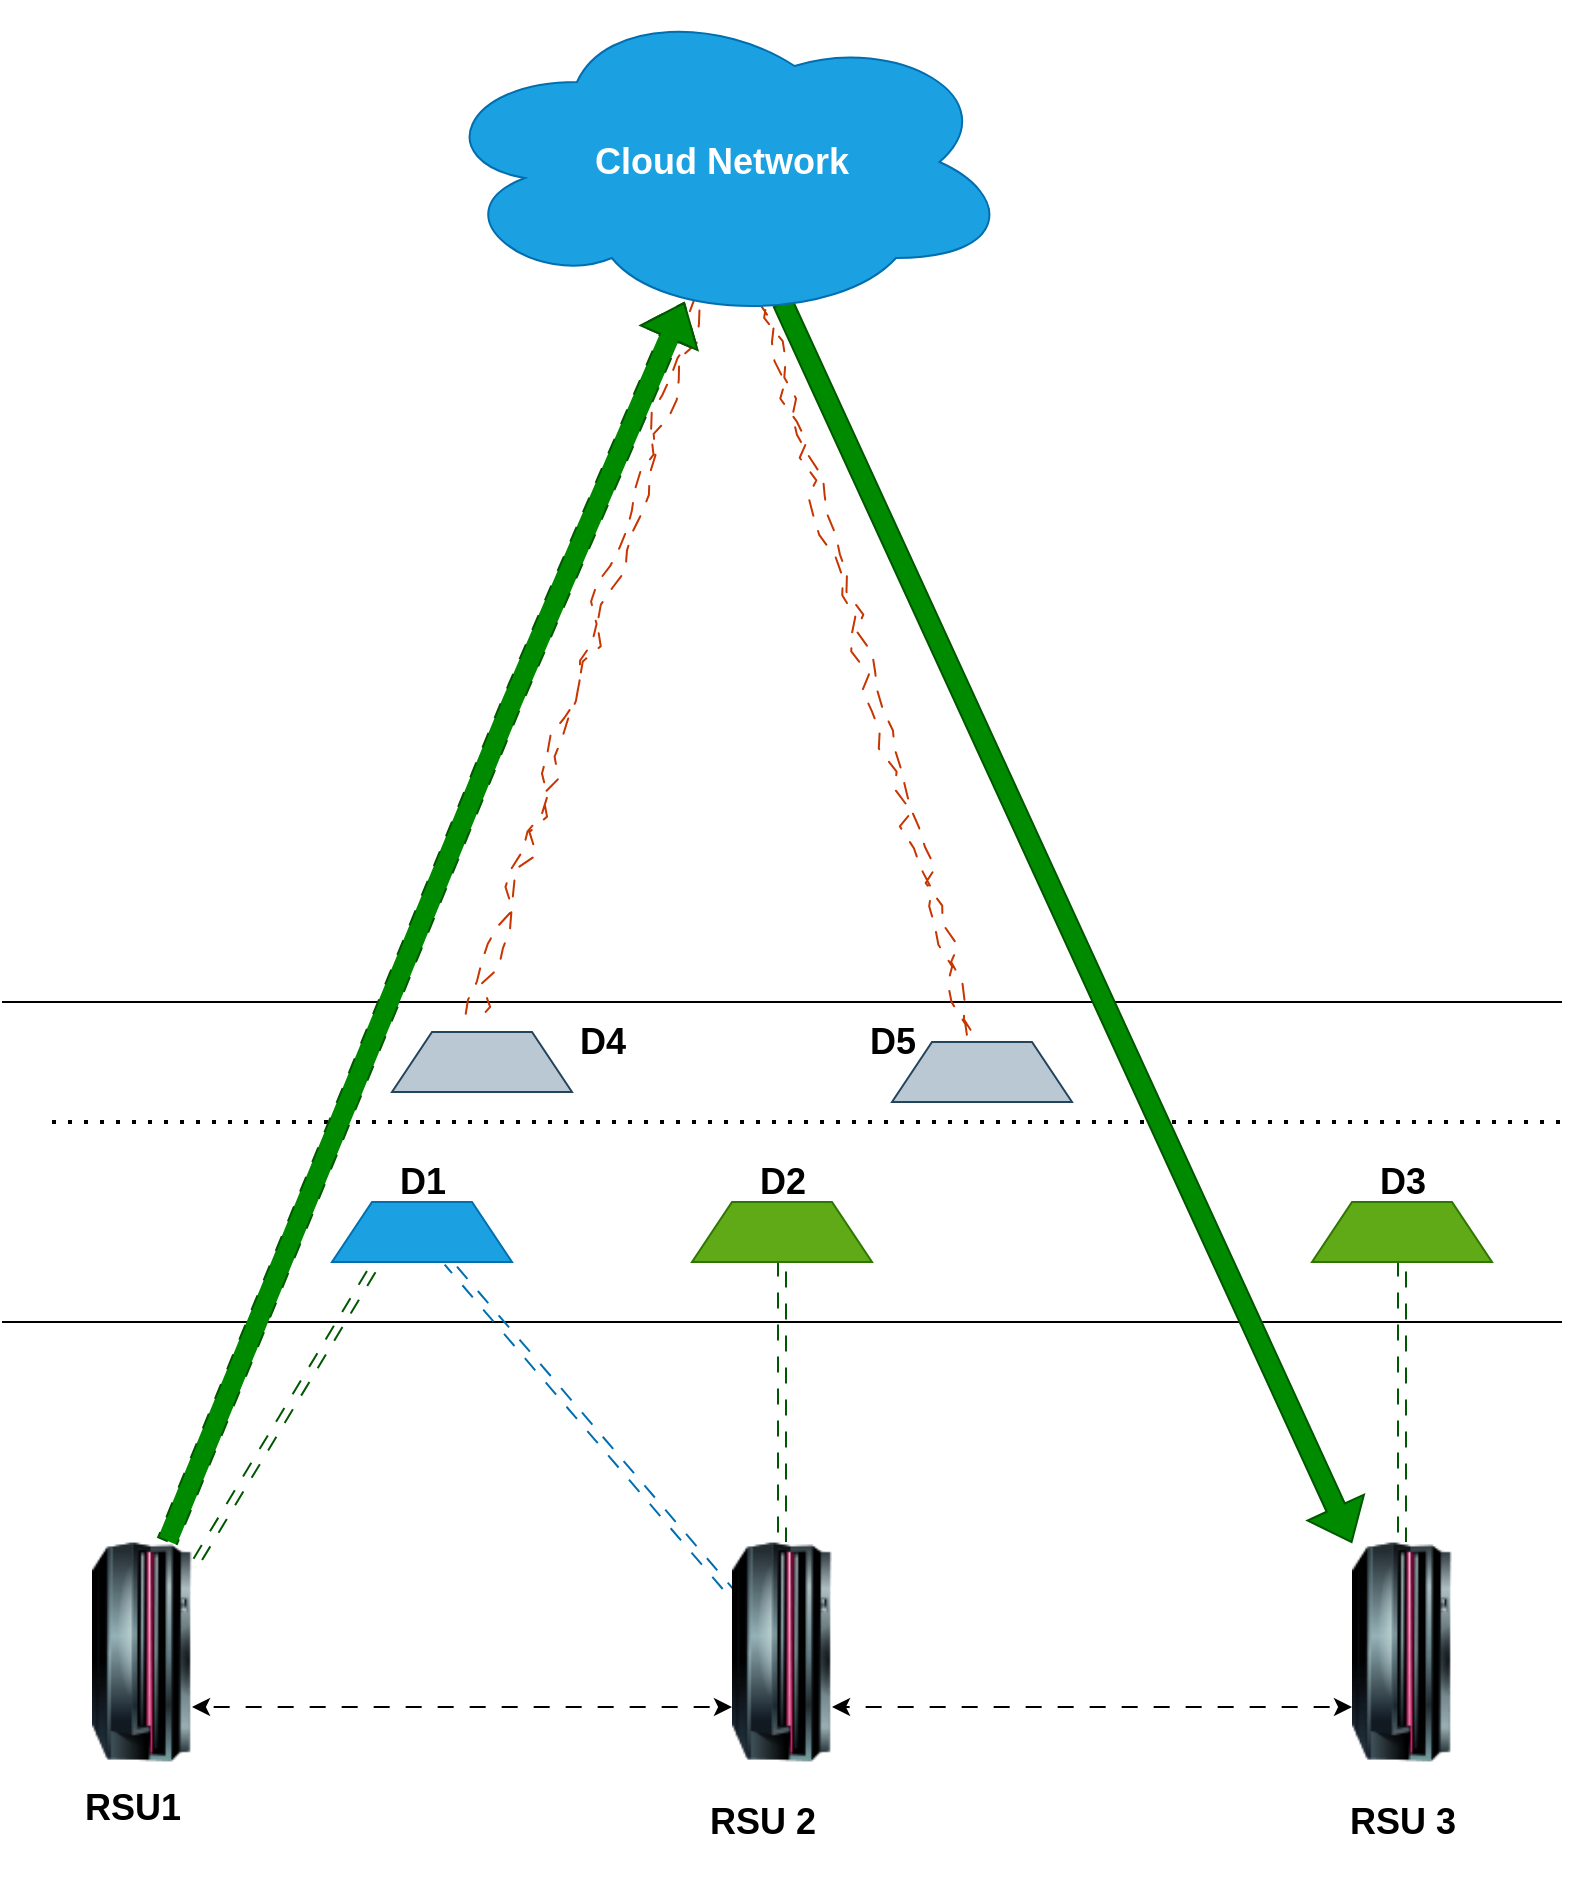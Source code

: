 <mxfile version="22.1.16" type="github">
  <diagram name="Page-1" id="nk5v08s5BfaQFNa17w0F">
    <mxGraphModel dx="2074" dy="1144" grid="1" gridSize="10" guides="1" tooltips="1" connect="1" arrows="1" fold="1" page="1" pageScale="1" pageWidth="850" pageHeight="1100" math="0" shadow="0">
      <root>
        <mxCell id="0" />
        <mxCell id="1" parent="0" />
        <mxCell id="xPZyyfwcPpf6SMU2YIp4-1" value="" style="endArrow=none;html=1;rounded=0;" parent="1" edge="1">
          <mxGeometry width="50" height="50" relative="1" as="geometry">
            <mxPoint x="35" y="680" as="sourcePoint" />
            <mxPoint x="815" y="680" as="targetPoint" />
          </mxGeometry>
        </mxCell>
        <mxCell id="xPZyyfwcPpf6SMU2YIp4-2" value="" style="endArrow=none;html=1;rounded=0;" parent="1" edge="1">
          <mxGeometry width="50" height="50" relative="1" as="geometry">
            <mxPoint x="35" y="520" as="sourcePoint" />
            <mxPoint x="815" y="520" as="targetPoint" />
          </mxGeometry>
        </mxCell>
        <mxCell id="xPZyyfwcPpf6SMU2YIp4-4" value="" style="endArrow=none;dashed=1;html=1;dashPattern=1 3;strokeWidth=2;rounded=0;" parent="1" edge="1">
          <mxGeometry width="50" height="50" relative="1" as="geometry">
            <mxPoint x="60" y="580" as="sourcePoint" />
            <mxPoint x="820" y="580" as="targetPoint" />
            <Array as="points" />
          </mxGeometry>
        </mxCell>
        <mxCell id="xPZyyfwcPpf6SMU2YIp4-14" style="rounded=0;orthogonalLoop=1;jettySize=auto;html=1;exitX=0.25;exitY=1;exitDx=0;exitDy=0;shape=link;flowAnimation=1;fillColor=#008a00;strokeColor=#005700;" parent="1" source="xPZyyfwcPpf6SMU2YIp4-5" target="xPZyyfwcPpf6SMU2YIp4-10" edge="1">
          <mxGeometry relative="1" as="geometry" />
        </mxCell>
        <mxCell id="xPZyyfwcPpf6SMU2YIp4-16" style="rounded=0;orthogonalLoop=1;jettySize=auto;html=1;shape=link;flowAnimation=1;fillColor=#1ba1e2;strokeColor=#006EAF;" parent="1" source="xPZyyfwcPpf6SMU2YIp4-5" target="xPZyyfwcPpf6SMU2YIp4-12" edge="1">
          <mxGeometry relative="1" as="geometry" />
        </mxCell>
        <mxCell id="xPZyyfwcPpf6SMU2YIp4-5" value="" style="shape=trapezoid;perimeter=trapezoidPerimeter;whiteSpace=wrap;html=1;fixedSize=1;fillColor=#1ba1e2;fontColor=#ffffff;strokeColor=#006EAF;" parent="1" vertex="1">
          <mxGeometry x="200" y="620" width="90" height="30" as="geometry" />
        </mxCell>
        <mxCell id="xPZyyfwcPpf6SMU2YIp4-22" style="rounded=0;orthogonalLoop=1;jettySize=auto;html=1;exitX=0.5;exitY=1;exitDx=0;exitDy=0;shape=link;flowAnimation=1;fillColor=#008a00;strokeColor=#005700;" parent="1" source="xPZyyfwcPpf6SMU2YIp4-6" target="xPZyyfwcPpf6SMU2YIp4-12" edge="1">
          <mxGeometry relative="1" as="geometry" />
        </mxCell>
        <mxCell id="xPZyyfwcPpf6SMU2YIp4-6" value="" style="shape=trapezoid;perimeter=trapezoidPerimeter;whiteSpace=wrap;html=1;fixedSize=1;fillColor=#60a917;fontColor=#ffffff;strokeColor=#2D7600;" parent="1" vertex="1">
          <mxGeometry x="380" y="620" width="90" height="30" as="geometry" />
        </mxCell>
        <mxCell id="xPZyyfwcPpf6SMU2YIp4-7" value="" style="shape=trapezoid;perimeter=trapezoidPerimeter;whiteSpace=wrap;html=1;fixedSize=1;fillColor=#bac8d3;strokeColor=#23445d;" parent="1" vertex="1">
          <mxGeometry x="230" y="535" width="90" height="30" as="geometry" />
        </mxCell>
        <mxCell id="xPZyyfwcPpf6SMU2YIp4-8" value="" style="shape=trapezoid;perimeter=trapezoidPerimeter;whiteSpace=wrap;html=1;fixedSize=1;fillColor=#bac8d3;strokeColor=#23445d;" parent="1" vertex="1">
          <mxGeometry x="480" y="540" width="90" height="30" as="geometry" />
        </mxCell>
        <mxCell id="xPZyyfwcPpf6SMU2YIp4-23" style="edgeStyle=orthogonalEdgeStyle;rounded=0;orthogonalLoop=1;jettySize=auto;html=1;shape=link;flowAnimation=1;fillColor=#008a00;strokeColor=#005700;" parent="1" source="xPZyyfwcPpf6SMU2YIp4-9" target="xPZyyfwcPpf6SMU2YIp4-13" edge="1">
          <mxGeometry relative="1" as="geometry" />
        </mxCell>
        <mxCell id="xPZyyfwcPpf6SMU2YIp4-9" value="" style="shape=trapezoid;perimeter=trapezoidPerimeter;whiteSpace=wrap;html=1;fixedSize=1;fillColor=#60a917;fontColor=#ffffff;strokeColor=#2D7600;" parent="1" vertex="1">
          <mxGeometry x="690" y="620" width="90" height="30" as="geometry" />
        </mxCell>
        <mxCell id="xPZyyfwcPpf6SMU2YIp4-10" value="" style="image;html=1;image=img/lib/clip_art/computers/Mainframe_128x128.png" parent="1" vertex="1">
          <mxGeometry x="80" y="790" width="50" height="110" as="geometry" />
        </mxCell>
        <mxCell id="xPZyyfwcPpf6SMU2YIp4-12" value="" style="image;html=1;image=img/lib/clip_art/computers/Mainframe_128x128.png" parent="1" vertex="1">
          <mxGeometry x="400" y="790" width="50" height="110" as="geometry" />
        </mxCell>
        <mxCell id="xPZyyfwcPpf6SMU2YIp4-13" value="" style="image;html=1;image=img/lib/clip_art/computers/Mainframe_128x128.png" parent="1" vertex="1">
          <mxGeometry x="710" y="790" width="50" height="110" as="geometry" />
        </mxCell>
        <mxCell id="xPZyyfwcPpf6SMU2YIp4-17" value="" style="endArrow=classic;startArrow=classic;html=1;rounded=0;entryX=1;entryY=0.75;entryDx=0;entryDy=0;exitX=0;exitY=0.75;exitDx=0;exitDy=0;flowAnimation=1;" parent="1" source="xPZyyfwcPpf6SMU2YIp4-13" target="xPZyyfwcPpf6SMU2YIp4-12" edge="1">
          <mxGeometry width="50" height="50" relative="1" as="geometry">
            <mxPoint x="400" y="610" as="sourcePoint" />
            <mxPoint x="540" y="600" as="targetPoint" />
          </mxGeometry>
        </mxCell>
        <mxCell id="xPZyyfwcPpf6SMU2YIp4-18" value="" style="endArrow=classic;startArrow=classic;html=1;rounded=0;entryX=1;entryY=0.75;entryDx=0;entryDy=0;exitX=0;exitY=0.75;exitDx=0;exitDy=0;flowAnimation=1;" parent="1" source="xPZyyfwcPpf6SMU2YIp4-12" target="xPZyyfwcPpf6SMU2YIp4-10" edge="1">
          <mxGeometry width="50" height="50" relative="1" as="geometry">
            <mxPoint x="410" y="883" as="sourcePoint" />
            <mxPoint x="150" y="893" as="targetPoint" />
          </mxGeometry>
        </mxCell>
        <mxCell id="xPZyyfwcPpf6SMU2YIp4-20" style="rounded=0;orthogonalLoop=1;jettySize=auto;html=1;shape=link;flowAnimation=1;fillColor=#fa6800;strokeColor=#C73500;comic=1;jiggle=10;" parent="1" edge="1">
          <mxGeometry relative="1" as="geometry">
            <mxPoint x="270" y="530" as="targetPoint" />
            <mxPoint x="382.771" y="170" as="sourcePoint" />
          </mxGeometry>
        </mxCell>
        <mxCell id="xPZyyfwcPpf6SMU2YIp4-21" style="rounded=0;orthogonalLoop=1;jettySize=auto;html=1;shape=link;flowAnimation=1;fillColor=#fa6800;strokeColor=#C73500;comic=1;jiggle=10;" parent="1" target="xPZyyfwcPpf6SMU2YIp4-8" edge="1">
          <mxGeometry relative="1" as="geometry">
            <mxPoint x="415.625" y="170" as="sourcePoint" />
          </mxGeometry>
        </mxCell>
        <mxCell id="xPZyyfwcPpf6SMU2YIp4-27" value="" style="shape=flexArrow;endArrow=classic;html=1;rounded=0;flowAnimation=1;fillColor=#008a00;strokeColor=#005700;exitX=0.75;exitY=0;exitDx=0;exitDy=0;" parent="1" source="xPZyyfwcPpf6SMU2YIp4-10" edge="1">
          <mxGeometry width="50" height="50" relative="1" as="geometry">
            <mxPoint x="100" y="800" as="sourcePoint" />
            <mxPoint x="376.275" y="170" as="targetPoint" />
            <Array as="points">
              <mxPoint x="290" y="370" />
            </Array>
          </mxGeometry>
        </mxCell>
        <mxCell id="xPZyyfwcPpf6SMU2YIp4-28" value="" style="shape=flexArrow;endArrow=classic;html=1;rounded=0;fillColor=#008a00;strokeColor=#005700;" parent="1" target="xPZyyfwcPpf6SMU2YIp4-13" edge="1">
          <mxGeometry width="50" height="50" relative="1" as="geometry">
            <mxPoint x="425.24" y="170" as="sourcePoint" />
            <mxPoint x="560" y="150" as="targetPoint" />
          </mxGeometry>
        </mxCell>
        <mxCell id="xPZyyfwcPpf6SMU2YIp4-29" value="&lt;h2&gt;&lt;b&gt;RSU1&lt;/b&gt;&lt;/h2&gt;" style="text;html=1;align=center;verticalAlign=middle;resizable=0;points=[];autosize=1;strokeColor=none;fillColor=none;" parent="1" vertex="1">
          <mxGeometry x="65" y="893" width="70" height="60" as="geometry" />
        </mxCell>
        <mxCell id="9yiOnDbojZQYGzhiPm1H-2" value="&lt;h2 style=&quot;border-color: var(--border-color);&quot;&gt;Cloud Network&lt;/h2&gt;" style="ellipse;shape=cloud;whiteSpace=wrap;html=1;fillColor=#1ba1e2;fontColor=#ffffff;strokeColor=#006EAF;rotation=0;" parent="1" vertex="1">
          <mxGeometry x="250" y="20" width="290" height="160" as="geometry" />
        </mxCell>
        <mxCell id="ebSFy20L5omK_6wTPnPg-1" value="&lt;h2&gt;&lt;b&gt;RSU 3&lt;/b&gt;&lt;/h2&gt;" style="text;html=1;align=center;verticalAlign=middle;resizable=0;points=[];autosize=1;strokeColor=none;fillColor=none;" vertex="1" parent="1">
          <mxGeometry x="695" y="900" width="80" height="60" as="geometry" />
        </mxCell>
        <mxCell id="ebSFy20L5omK_6wTPnPg-2" value="&lt;h2&gt;&lt;b&gt;RSU 2&lt;/b&gt;&lt;/h2&gt;" style="text;html=1;align=center;verticalAlign=middle;resizable=0;points=[];autosize=1;strokeColor=none;fillColor=none;" vertex="1" parent="1">
          <mxGeometry x="375" y="900" width="80" height="60" as="geometry" />
        </mxCell>
        <mxCell id="ebSFy20L5omK_6wTPnPg-3" value="&lt;h2&gt;&lt;b&gt;D1&lt;/b&gt;&lt;/h2&gt;" style="text;html=1;align=center;verticalAlign=middle;resizable=0;points=[];autosize=1;strokeColor=none;fillColor=none;" vertex="1" parent="1">
          <mxGeometry x="220" y="580" width="50" height="60" as="geometry" />
        </mxCell>
        <mxCell id="ebSFy20L5omK_6wTPnPg-4" value="&lt;h2&gt;&lt;b&gt;D3&lt;/b&gt;&lt;/h2&gt;" style="text;html=1;align=center;verticalAlign=middle;resizable=0;points=[];autosize=1;strokeColor=none;fillColor=none;" vertex="1" parent="1">
          <mxGeometry x="710" y="580" width="50" height="60" as="geometry" />
        </mxCell>
        <mxCell id="ebSFy20L5omK_6wTPnPg-5" value="&lt;h2&gt;&lt;b&gt;D5&lt;/b&gt;&lt;/h2&gt;" style="text;html=1;align=center;verticalAlign=middle;resizable=0;points=[];autosize=1;strokeColor=none;fillColor=none;" vertex="1" parent="1">
          <mxGeometry x="455" y="510" width="50" height="60" as="geometry" />
        </mxCell>
        <mxCell id="ebSFy20L5omK_6wTPnPg-6" value="&lt;h2&gt;&lt;b&gt;D4&lt;/b&gt;&lt;/h2&gt;" style="text;html=1;align=center;verticalAlign=middle;resizable=0;points=[];autosize=1;strokeColor=none;fillColor=none;" vertex="1" parent="1">
          <mxGeometry x="310" y="510" width="50" height="60" as="geometry" />
        </mxCell>
        <mxCell id="ebSFy20L5omK_6wTPnPg-7" value="&lt;h2&gt;&lt;b&gt;D2&lt;/b&gt;&lt;/h2&gt;" style="text;html=1;align=center;verticalAlign=middle;resizable=0;points=[];autosize=1;strokeColor=none;fillColor=none;" vertex="1" parent="1">
          <mxGeometry x="400" y="580" width="50" height="60" as="geometry" />
        </mxCell>
      </root>
    </mxGraphModel>
  </diagram>
</mxfile>
